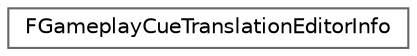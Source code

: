 digraph "Graphical Class Hierarchy"
{
 // INTERACTIVE_SVG=YES
 // LATEX_PDF_SIZE
  bgcolor="transparent";
  edge [fontname=Helvetica,fontsize=10,labelfontname=Helvetica,labelfontsize=10];
  node [fontname=Helvetica,fontsize=10,shape=box,height=0.2,width=0.4];
  rankdir="LR";
  Node0 [id="Node000000",label="FGameplayCueTranslationEditorInfo",height=0.2,width=0.4,color="grey40", fillcolor="white", style="filled",URL="$d5/da7/structFGameplayCueTranslationEditorInfo.html",tooltip=" "];
}

